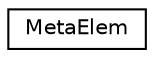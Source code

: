 digraph G
{
  edge [fontname="Helvetica",fontsize="10",labelfontname="Helvetica",labelfontsize="10"];
  node [fontname="Helvetica",fontsize="10",shape=record];
  rankdir=LR;
  Node1 [label="MetaElem",height=0.2,width=0.4,color="black", fillcolor="white", style="filled",URL="$de/d87/structMetaElem.html"];
}
